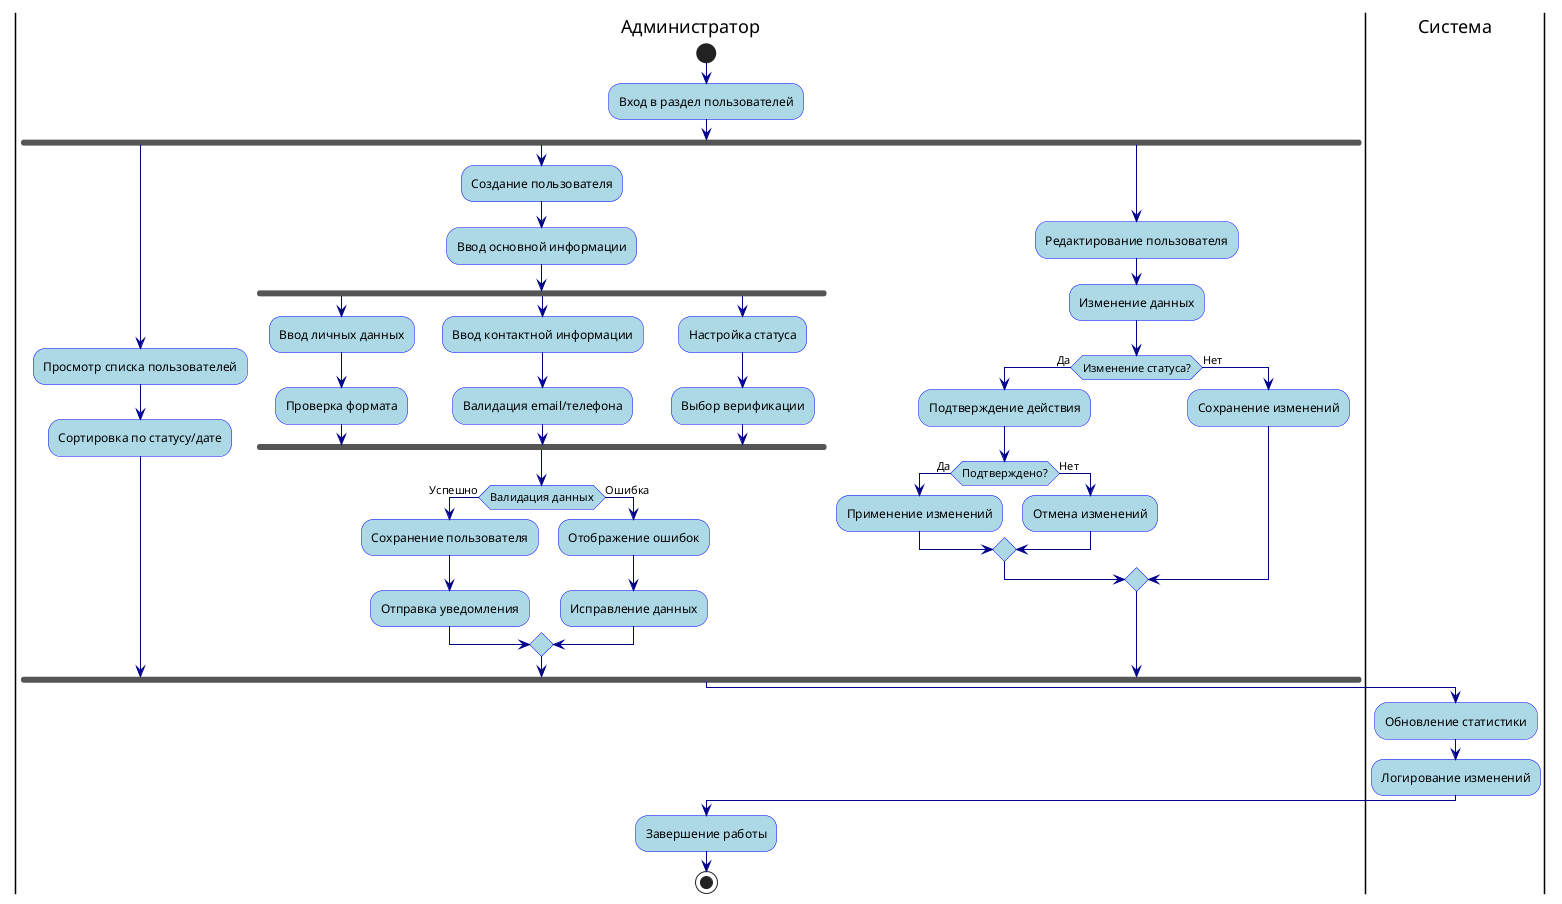 @startuml User Management Activity Diagram

skinparam ActivityBackgroundColor LightBlue
skinparam ActivityBorderColor Blue
skinparam ArrowColor DarkBlue

|Администратор|
start

:Вход в раздел пользователей;

fork
  :Просмотр списка пользователей;
  :Сортировка по статусу/дате;
fork again
  :Создание пользователя;
  :Ввод основной информации;
  fork
    :Ввод личных данных;
    :Проверка формата;
  fork again
    :Ввод контактной информации;
    :Валидация email/телефона;
  fork again
    :Настройка статуса;
    :Выбор верификации;
  end fork
  
  if (Валидация данных) then (Успешно)
    :Сохранение пользователя;
    :Отправка уведомления;
  else (Ошибка)
    :Отображение ошибок;
    :Исправление данных;
  endif
fork again
  :Редактирование пользователя;
  :Изменение данных;
  if (Изменение статуса?) then (Да)
    :Подтверждение действия;
    if (Подтверждено?) then (Да)
      :Применение изменений;
    else (Нет)
      :Отмена изменений;
    endif
  else (Нет)
    :Сохранение изменений;
  endif
end fork

|Система|
:Обновление статистики;
:Логирование изменений;

|Администратор|
:Завершение работы;

stop

@enduml 